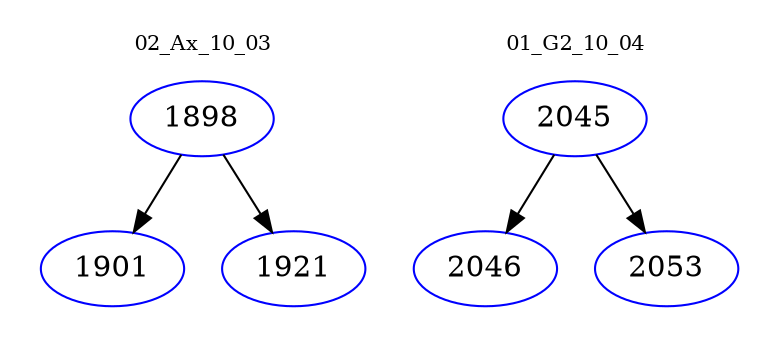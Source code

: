 digraph{
subgraph cluster_0 {
color = white
label = "02_Ax_10_03";
fontsize=10;
T0_1898 [label="1898", color="blue"]
T0_1898 -> T0_1901 [color="black"]
T0_1901 [label="1901", color="blue"]
T0_1898 -> T0_1921 [color="black"]
T0_1921 [label="1921", color="blue"]
}
subgraph cluster_1 {
color = white
label = "01_G2_10_04";
fontsize=10;
T1_2045 [label="2045", color="blue"]
T1_2045 -> T1_2046 [color="black"]
T1_2046 [label="2046", color="blue"]
T1_2045 -> T1_2053 [color="black"]
T1_2053 [label="2053", color="blue"]
}
}
